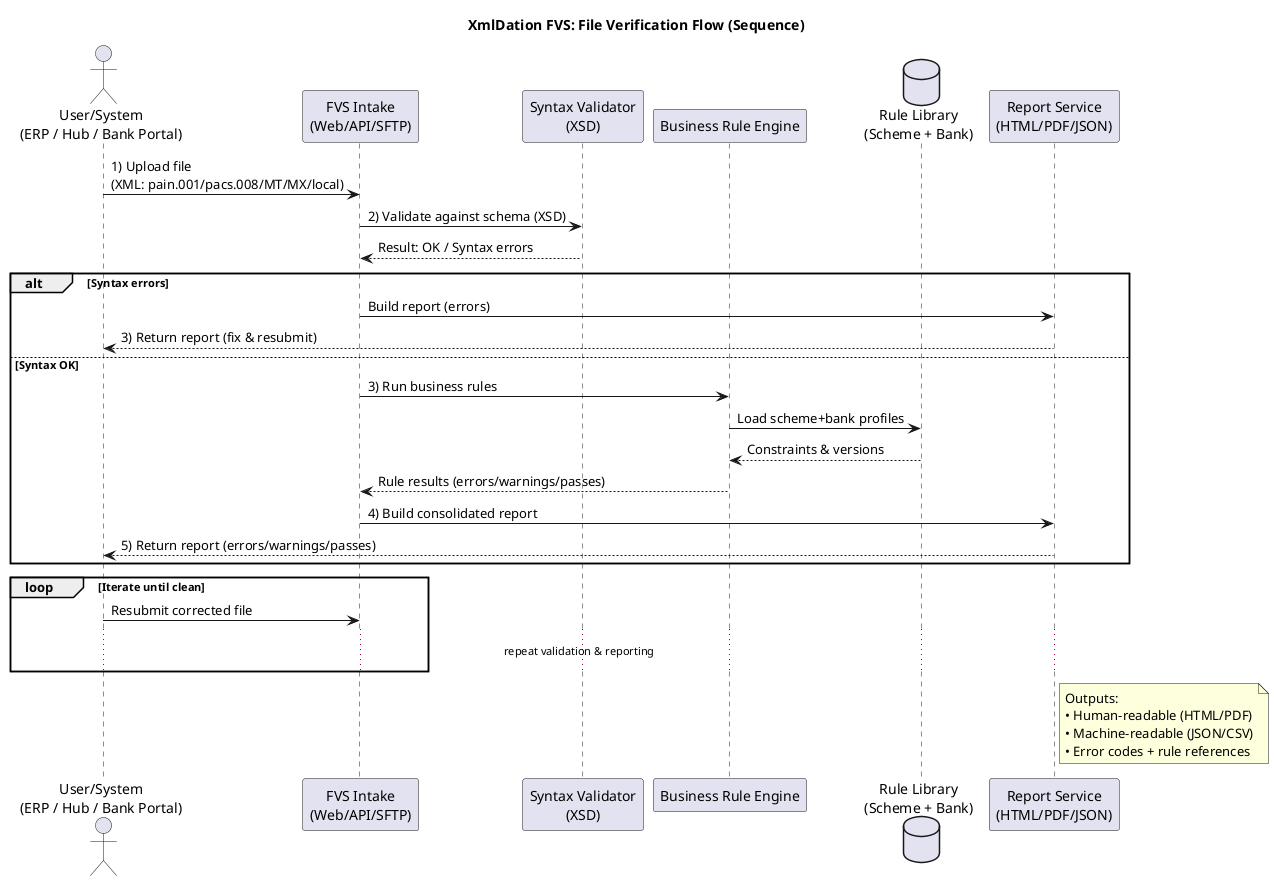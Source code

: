 @startuml
title XmlDation FVS: File Verification Flow (Sequence)

actor "User/System\n(ERP / Hub / Bank Portal)" as USER
participant "FVS Intake\n(Web/API/SFTP)" as INTAKE
participant "Syntax Validator\n(XSD)" as XSD
participant "Business Rule Engine" as BRE
database "Rule Library\n(Scheme + Bank)" as RULES
participant "Report Service\n(HTML/PDF/JSON)" as REPORT

USER -> INTAKE : 1) Upload file\n(XML: pain.001/pacs.008/MT/MX/local)
INTAKE -> XSD : 2) Validate against schema (XSD)
XSD --> INTAKE : Result: OK / Syntax errors

alt Syntax errors
  INTAKE -> REPORT : Build report (errors)
  REPORT --> USER : 3) Return report (fix & resubmit)
else Syntax OK
  INTAKE -> BRE : 3) Run business rules
  BRE -> RULES : Load scheme+bank profiles
  RULES --> BRE : Constraints & versions
  BRE --> INTAKE : Rule results (errors/warnings/passes)
  INTAKE -> REPORT : 4) Build consolidated report
  REPORT --> USER : 5) Return report (errors/warnings/passes)
end

loop Iterate until clean
  USER -> INTAKE : Resubmit corrected file
  ... repeat validation & reporting ...
end

note right of REPORT
  Outputs:
  • Human-readable (HTML/PDF)
  • Machine-readable (JSON/CSV)
  • Error codes + rule references
end note
@enduml